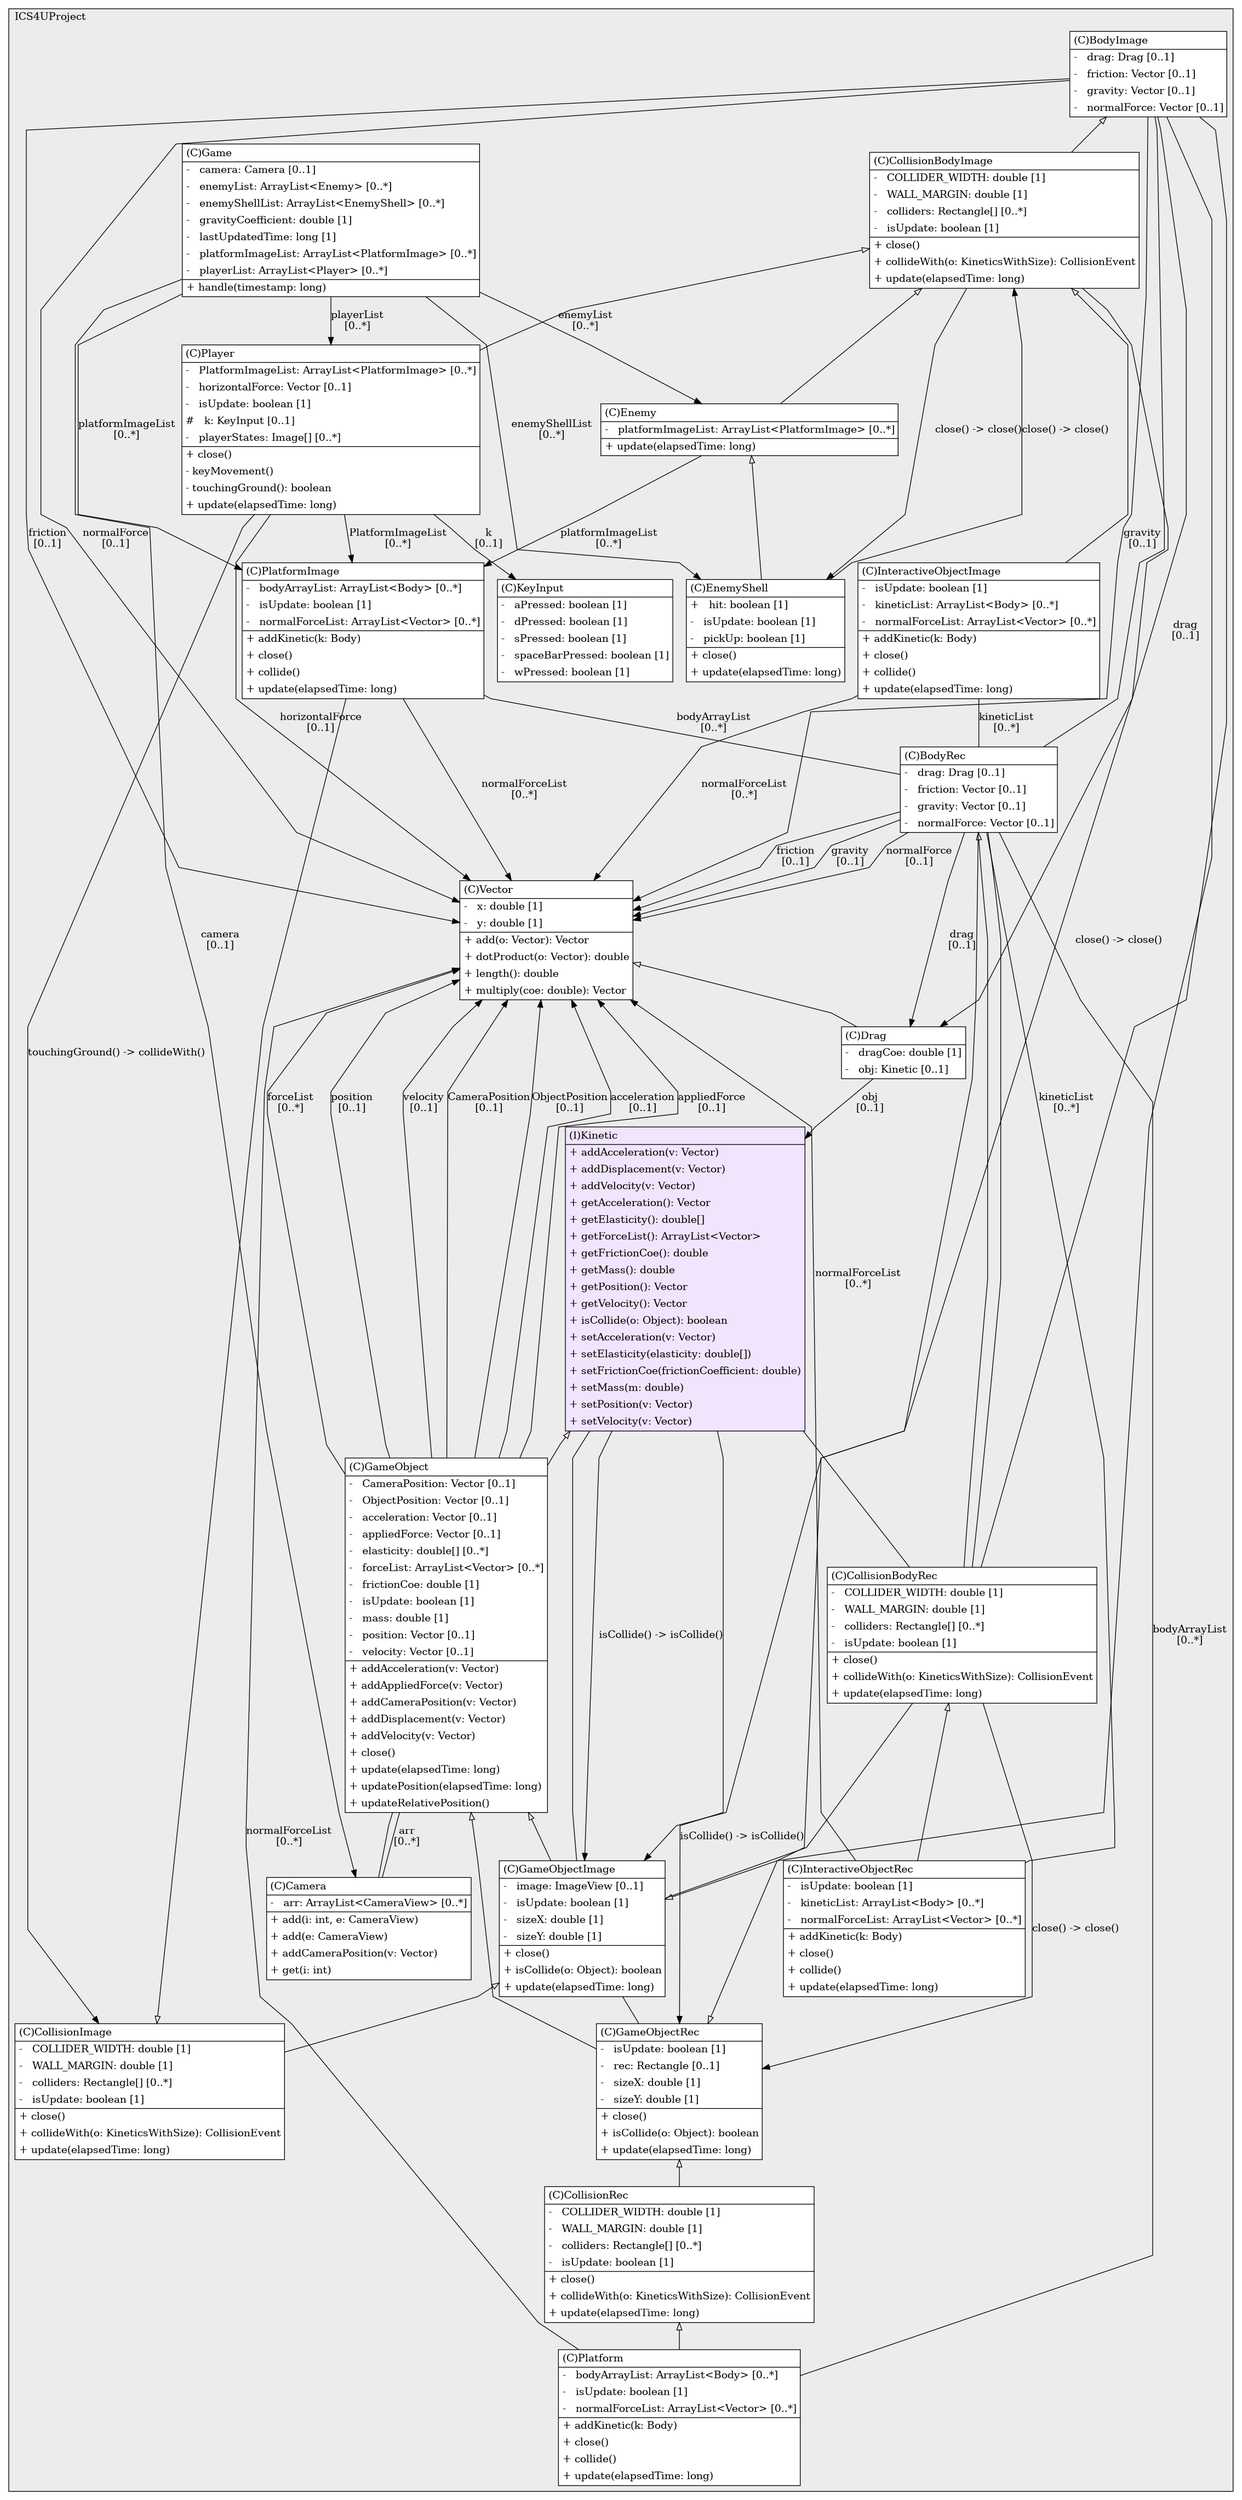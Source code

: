 @startuml

/' diagram meta data start
config=StructureConfiguration;
{
  "projectClassification": {
    "searchMode": "OpenProject", // OpenProject, AllProjects
    "includedProjects": "",
    "pathEndKeywords": "*.impl",
    "isClientPath": "",
    "isClientName": "",
    "isTestPath": "",
    "isTestName": "",
    "isMappingPath": "",
    "isMappingName": "",
    "isDataAccessPath": "",
    "isDataAccessName": "",
    "isDataStructurePath": "",
    "isDataStructureName": "",
    "isInterfaceStructuresPath": "",
    "isInterfaceStructuresName": "",
    "isEntryPointPath": "",
    "isEntryPointName": "",
    "treatFinalFieldsAsMandatory": false
  },
  "graphRestriction": {
    "classPackageExcludeFilter": "",
    "classPackageIncludeFilter": "",
    "classNameExcludeFilter": "",
    "classNameIncludeFilter": "",
    "methodNameExcludeFilter": "",
    "methodNameIncludeFilter": "",
    "removeByInheritance": "", // inheritance/annotation based filtering is done in a second step
    "removeByAnnotation": "",
    "removeByClassPackage": "", // cleanup the graph after inheritance/annotation based filtering is done
    "removeByClassName": "",
    "cutMappings": false,
    "cutEnum": true,
    "cutTests": true,
    "cutClient": true,
    "cutDataAccess": true,
    "cutInterfaceStructures": true,
    "cutDataStructures": true,
    "cutGetterAndSetter": true,
    "cutConstructors": true
  },
  "graphTraversal": {
    "forwardDepth": 12,
    "backwardDepth": 8,
    "classPackageExcludeFilter": "",
    "classPackageIncludeFilter": "",
    "classNameExcludeFilter": "",
    "classNameIncludeFilter": "",
    "methodNameExcludeFilter": "",
    "methodNameIncludeFilter": "",
    "hideMappings": false,
    "hideDataStructures": false,
    "hidePrivateMethods": true,
    "hideInterfaceCalls": true, // indirection: implementation -> interface (is hidden) -> implementation
    "onlyShowApplicationEntryPoints": false, // root node is included
    "useMethodCallsForStructureDiagram": "ForwardOnly" // ForwardOnly, BothDirections, No
  },
  "details": {
    "aggregation": "GroupByClass", // ByClass, GroupByClass, None
    "showClassGenericTypes": true,
    "showMethods": true,
    "showMethodParameterNames": true,
    "showMethodParameterTypes": true,
    "showMethodReturnType": true,
    "showPackageLevels": 2,
    "showDetailedClassStructure": true
  },
  "rootClass": "ICS4UProject.Kinetic",
  "extensionCallbackMethod": "" // qualified.class.name#methodName - signature: public static String method(String)
}
diagram meta data end '/



digraph g {
    rankdir="TB"
    splines=polyline
    

'nodes 
subgraph cluster_1237709535 { 
   	label=ICS4UProject
	labeljust=l
	fillcolor="#ececec"
	style=filled
   
   BodyImage1237709535[
	label=<<TABLE BORDER="1" CELLBORDER="0" CELLPADDING="4" CELLSPACING="0">
<TR><TD ALIGN="LEFT" >(C)BodyImage</TD></TR>
<HR/>
<TR><TD ALIGN="LEFT" >-   drag: Drag [0..1]</TD></TR>
<TR><TD ALIGN="LEFT" >-   friction: Vector [0..1]</TD></TR>
<TR><TD ALIGN="LEFT" >-   gravity: Vector [0..1]</TD></TR>
<TR><TD ALIGN="LEFT" >-   normalForce: Vector [0..1]</TD></TR>
</TABLE>>
	style=filled
	margin=0
	shape=plaintext
	fillcolor="#FFFFFF"
];

BodyRec1237709535[
	label=<<TABLE BORDER="1" CELLBORDER="0" CELLPADDING="4" CELLSPACING="0">
<TR><TD ALIGN="LEFT" >(C)BodyRec</TD></TR>
<HR/>
<TR><TD ALIGN="LEFT" >-   drag: Drag [0..1]</TD></TR>
<TR><TD ALIGN="LEFT" >-   friction: Vector [0..1]</TD></TR>
<TR><TD ALIGN="LEFT" >-   gravity: Vector [0..1]</TD></TR>
<TR><TD ALIGN="LEFT" >-   normalForce: Vector [0..1]</TD></TR>
</TABLE>>
	style=filled
	margin=0
	shape=plaintext
	fillcolor="#FFFFFF"
];

Camera1237709535[
	label=<<TABLE BORDER="1" CELLBORDER="0" CELLPADDING="4" CELLSPACING="0">
<TR><TD ALIGN="LEFT" >(C)Camera</TD></TR>
<HR/>
<TR><TD ALIGN="LEFT" >-   arr: ArrayList&lt;CameraView&gt; [0..*]</TD></TR>
<HR/>
<TR><TD ALIGN="LEFT" >+ add(i: int, e: CameraView)</TD></TR>
<TR><TD ALIGN="LEFT" >+ add(e: CameraView)</TD></TR>
<TR><TD ALIGN="LEFT" >+ addCameraPosition(v: Vector)</TD></TR>
<TR><TD ALIGN="LEFT" >+ get(i: int)</TD></TR>
</TABLE>>
	style=filled
	margin=0
	shape=plaintext
	fillcolor="#FFFFFF"
];

CollisionBodyImage1237709535[
	label=<<TABLE BORDER="1" CELLBORDER="0" CELLPADDING="4" CELLSPACING="0">
<TR><TD ALIGN="LEFT" >(C)CollisionBodyImage</TD></TR>
<HR/>
<TR><TD ALIGN="LEFT" >-   COLLIDER_WIDTH: double [1]</TD></TR>
<TR><TD ALIGN="LEFT" >-   WALL_MARGIN: double [1]</TD></TR>
<TR><TD ALIGN="LEFT" >-   colliders: Rectangle[] [0..*]</TD></TR>
<TR><TD ALIGN="LEFT" >-   isUpdate: boolean [1]</TD></TR>
<HR/>
<TR><TD ALIGN="LEFT" >+ close()</TD></TR>
<TR><TD ALIGN="LEFT" >+ collideWith(o: KineticsWithSize): CollisionEvent</TD></TR>
<TR><TD ALIGN="LEFT" >+ update(elapsedTime: long)</TD></TR>
</TABLE>>
	style=filled
	margin=0
	shape=plaintext
	fillcolor="#FFFFFF"
];

CollisionBodyRec1237709535[
	label=<<TABLE BORDER="1" CELLBORDER="0" CELLPADDING="4" CELLSPACING="0">
<TR><TD ALIGN="LEFT" >(C)CollisionBodyRec</TD></TR>
<HR/>
<TR><TD ALIGN="LEFT" >-   COLLIDER_WIDTH: double [1]</TD></TR>
<TR><TD ALIGN="LEFT" >-   WALL_MARGIN: double [1]</TD></TR>
<TR><TD ALIGN="LEFT" >-   colliders: Rectangle[] [0..*]</TD></TR>
<TR><TD ALIGN="LEFT" >-   isUpdate: boolean [1]</TD></TR>
<HR/>
<TR><TD ALIGN="LEFT" >+ close()</TD></TR>
<TR><TD ALIGN="LEFT" >+ collideWith(o: KineticsWithSize): CollisionEvent</TD></TR>
<TR><TD ALIGN="LEFT" >+ update(elapsedTime: long)</TD></TR>
</TABLE>>
	style=filled
	margin=0
	shape=plaintext
	fillcolor="#FFFFFF"
];

CollisionImage1237709535[
	label=<<TABLE BORDER="1" CELLBORDER="0" CELLPADDING="4" CELLSPACING="0">
<TR><TD ALIGN="LEFT" >(C)CollisionImage</TD></TR>
<HR/>
<TR><TD ALIGN="LEFT" >-   COLLIDER_WIDTH: double [1]</TD></TR>
<TR><TD ALIGN="LEFT" >-   WALL_MARGIN: double [1]</TD></TR>
<TR><TD ALIGN="LEFT" >-   colliders: Rectangle[] [0..*]</TD></TR>
<TR><TD ALIGN="LEFT" >-   isUpdate: boolean [1]</TD></TR>
<HR/>
<TR><TD ALIGN="LEFT" >+ close()</TD></TR>
<TR><TD ALIGN="LEFT" >+ collideWith(o: KineticsWithSize): CollisionEvent</TD></TR>
<TR><TD ALIGN="LEFT" >+ update(elapsedTime: long)</TD></TR>
</TABLE>>
	style=filled
	margin=0
	shape=plaintext
	fillcolor="#FFFFFF"
];

CollisionRec1237709535[
	label=<<TABLE BORDER="1" CELLBORDER="0" CELLPADDING="4" CELLSPACING="0">
<TR><TD ALIGN="LEFT" >(C)CollisionRec</TD></TR>
<HR/>
<TR><TD ALIGN="LEFT" >-   COLLIDER_WIDTH: double [1]</TD></TR>
<TR><TD ALIGN="LEFT" >-   WALL_MARGIN: double [1]</TD></TR>
<TR><TD ALIGN="LEFT" >-   colliders: Rectangle[] [0..*]</TD></TR>
<TR><TD ALIGN="LEFT" >-   isUpdate: boolean [1]</TD></TR>
<HR/>
<TR><TD ALIGN="LEFT" >+ close()</TD></TR>
<TR><TD ALIGN="LEFT" >+ collideWith(o: KineticsWithSize): CollisionEvent</TD></TR>
<TR><TD ALIGN="LEFT" >+ update(elapsedTime: long)</TD></TR>
</TABLE>>
	style=filled
	margin=0
	shape=plaintext
	fillcolor="#FFFFFF"
];

Drag1237709535[
	label=<<TABLE BORDER="1" CELLBORDER="0" CELLPADDING="4" CELLSPACING="0">
<TR><TD ALIGN="LEFT" >(C)Drag</TD></TR>
<HR/>
<TR><TD ALIGN="LEFT" >-   dragCoe: double [1]</TD></TR>
<TR><TD ALIGN="LEFT" >-   obj: Kinetic [0..1]</TD></TR>
</TABLE>>
	style=filled
	margin=0
	shape=plaintext
	fillcolor="#FFFFFF"
];

Enemy1237709535[
	label=<<TABLE BORDER="1" CELLBORDER="0" CELLPADDING="4" CELLSPACING="0">
<TR><TD ALIGN="LEFT" >(C)Enemy</TD></TR>
<HR/>
<TR><TD ALIGN="LEFT" >-   platformImageList: ArrayList&lt;PlatformImage&gt; [0..*]</TD></TR>
<HR/>
<TR><TD ALIGN="LEFT" >+ update(elapsedTime: long)</TD></TR>
</TABLE>>
	style=filled
	margin=0
	shape=plaintext
	fillcolor="#FFFFFF"
];

EnemyShell1237709535[
	label=<<TABLE BORDER="1" CELLBORDER="0" CELLPADDING="4" CELLSPACING="0">
<TR><TD ALIGN="LEFT" >(C)EnemyShell</TD></TR>
<HR/>
<TR><TD ALIGN="LEFT" >+   hit: boolean [1]</TD></TR>
<TR><TD ALIGN="LEFT" >-   isUpdate: boolean [1]</TD></TR>
<TR><TD ALIGN="LEFT" >-   pickUp: boolean [1]</TD></TR>
<HR/>
<TR><TD ALIGN="LEFT" >+ close()</TD></TR>
<TR><TD ALIGN="LEFT" >+ update(elapsedTime: long)</TD></TR>
</TABLE>>
	style=filled
	margin=0
	shape=plaintext
	fillcolor="#FFFFFF"
];

Game1237709535[
	label=<<TABLE BORDER="1" CELLBORDER="0" CELLPADDING="4" CELLSPACING="0">
<TR><TD ALIGN="LEFT" >(C)Game</TD></TR>
<HR/>
<TR><TD ALIGN="LEFT" >-   camera: Camera [0..1]</TD></TR>
<TR><TD ALIGN="LEFT" >-   enemyList: ArrayList&lt;Enemy&gt; [0..*]</TD></TR>
<TR><TD ALIGN="LEFT" >-   enemyShellList: ArrayList&lt;EnemyShell&gt; [0..*]</TD></TR>
<TR><TD ALIGN="LEFT" >-   gravityCoefficient: double [1]</TD></TR>
<TR><TD ALIGN="LEFT" >-   lastUpdatedTime: long [1]</TD></TR>
<TR><TD ALIGN="LEFT" >-   platformImageList: ArrayList&lt;PlatformImage&gt; [0..*]</TD></TR>
<TR><TD ALIGN="LEFT" >-   playerList: ArrayList&lt;Player&gt; [0..*]</TD></TR>
<HR/>
<TR><TD ALIGN="LEFT" >+ handle(timestamp: long)</TD></TR>
</TABLE>>
	style=filled
	margin=0
	shape=plaintext
	fillcolor="#FFFFFF"
];

GameObject1237709535[
	label=<<TABLE BORDER="1" CELLBORDER="0" CELLPADDING="4" CELLSPACING="0">
<TR><TD ALIGN="LEFT" >(C)GameObject</TD></TR>
<HR/>
<TR><TD ALIGN="LEFT" >-   CameraPosition: Vector [0..1]</TD></TR>
<TR><TD ALIGN="LEFT" >-   ObjectPosition: Vector [0..1]</TD></TR>
<TR><TD ALIGN="LEFT" >-   acceleration: Vector [0..1]</TD></TR>
<TR><TD ALIGN="LEFT" >-   appliedForce: Vector [0..1]</TD></TR>
<TR><TD ALIGN="LEFT" >-   elasticity: double[] [0..*]</TD></TR>
<TR><TD ALIGN="LEFT" >-   forceList: ArrayList&lt;Vector&gt; [0..*]</TD></TR>
<TR><TD ALIGN="LEFT" >-   frictionCoe: double [1]</TD></TR>
<TR><TD ALIGN="LEFT" >-   isUpdate: boolean [1]</TD></TR>
<TR><TD ALIGN="LEFT" >-   mass: double [1]</TD></TR>
<TR><TD ALIGN="LEFT" >-   position: Vector [0..1]</TD></TR>
<TR><TD ALIGN="LEFT" >-   velocity: Vector [0..1]</TD></TR>
<HR/>
<TR><TD ALIGN="LEFT" >+ addAcceleration(v: Vector)</TD></TR>
<TR><TD ALIGN="LEFT" >+ addAppliedForce(v: Vector)</TD></TR>
<TR><TD ALIGN="LEFT" >+ addCameraPosition(v: Vector)</TD></TR>
<TR><TD ALIGN="LEFT" >+ addDisplacement(v: Vector)</TD></TR>
<TR><TD ALIGN="LEFT" >+ addVelocity(v: Vector)</TD></TR>
<TR><TD ALIGN="LEFT" >+ close()</TD></TR>
<TR><TD ALIGN="LEFT" >+ update(elapsedTime: long)</TD></TR>
<TR><TD ALIGN="LEFT" >+ updatePosition(elapsedTime: long)</TD></TR>
<TR><TD ALIGN="LEFT" >+ updateRelativePosition()</TD></TR>
</TABLE>>
	style=filled
	margin=0
	shape=plaintext
	fillcolor="#FFFFFF"
];

GameObjectImage1237709535[
	label=<<TABLE BORDER="1" CELLBORDER="0" CELLPADDING="4" CELLSPACING="0">
<TR><TD ALIGN="LEFT" >(C)GameObjectImage</TD></TR>
<HR/>
<TR><TD ALIGN="LEFT" >-   image: ImageView [0..1]</TD></TR>
<TR><TD ALIGN="LEFT" >-   isUpdate: boolean [1]</TD></TR>
<TR><TD ALIGN="LEFT" >-   sizeX: double [1]</TD></TR>
<TR><TD ALIGN="LEFT" >-   sizeY: double [1]</TD></TR>
<HR/>
<TR><TD ALIGN="LEFT" >+ close()</TD></TR>
<TR><TD ALIGN="LEFT" >+ isCollide(o: Object): boolean</TD></TR>
<TR><TD ALIGN="LEFT" >+ update(elapsedTime: long)</TD></TR>
</TABLE>>
	style=filled
	margin=0
	shape=plaintext
	fillcolor="#FFFFFF"
];

GameObjectRec1237709535[
	label=<<TABLE BORDER="1" CELLBORDER="0" CELLPADDING="4" CELLSPACING="0">
<TR><TD ALIGN="LEFT" >(C)GameObjectRec</TD></TR>
<HR/>
<TR><TD ALIGN="LEFT" >-   isUpdate: boolean [1]</TD></TR>
<TR><TD ALIGN="LEFT" >-   rec: Rectangle [0..1]</TD></TR>
<TR><TD ALIGN="LEFT" >-   sizeX: double [1]</TD></TR>
<TR><TD ALIGN="LEFT" >-   sizeY: double [1]</TD></TR>
<HR/>
<TR><TD ALIGN="LEFT" >+ close()</TD></TR>
<TR><TD ALIGN="LEFT" >+ isCollide(o: Object): boolean</TD></TR>
<TR><TD ALIGN="LEFT" >+ update(elapsedTime: long)</TD></TR>
</TABLE>>
	style=filled
	margin=0
	shape=plaintext
	fillcolor="#FFFFFF"
];

InteractiveObjectImage1237709535[
	label=<<TABLE BORDER="1" CELLBORDER="0" CELLPADDING="4" CELLSPACING="0">
<TR><TD ALIGN="LEFT" >(C)InteractiveObjectImage</TD></TR>
<HR/>
<TR><TD ALIGN="LEFT" >-   isUpdate: boolean [1]</TD></TR>
<TR><TD ALIGN="LEFT" >-   kineticList: ArrayList&lt;Body&gt; [0..*]</TD></TR>
<TR><TD ALIGN="LEFT" >-   normalForceList: ArrayList&lt;Vector&gt; [0..*]</TD></TR>
<HR/>
<TR><TD ALIGN="LEFT" >+ addKinetic(k: Body)</TD></TR>
<TR><TD ALIGN="LEFT" >+ close()</TD></TR>
<TR><TD ALIGN="LEFT" >+ collide()</TD></TR>
<TR><TD ALIGN="LEFT" >+ update(elapsedTime: long)</TD></TR>
</TABLE>>
	style=filled
	margin=0
	shape=plaintext
	fillcolor="#FFFFFF"
];

InteractiveObjectRec1237709535[
	label=<<TABLE BORDER="1" CELLBORDER="0" CELLPADDING="4" CELLSPACING="0">
<TR><TD ALIGN="LEFT" >(C)InteractiveObjectRec</TD></TR>
<HR/>
<TR><TD ALIGN="LEFT" >-   isUpdate: boolean [1]</TD></TR>
<TR><TD ALIGN="LEFT" >-   kineticList: ArrayList&lt;Body&gt; [0..*]</TD></TR>
<TR><TD ALIGN="LEFT" >-   normalForceList: ArrayList&lt;Vector&gt; [0..*]</TD></TR>
<HR/>
<TR><TD ALIGN="LEFT" >+ addKinetic(k: Body)</TD></TR>
<TR><TD ALIGN="LEFT" >+ close()</TD></TR>
<TR><TD ALIGN="LEFT" >+ collide()</TD></TR>
<TR><TD ALIGN="LEFT" >+ update(elapsedTime: long)</TD></TR>
</TABLE>>
	style=filled
	margin=0
	shape=plaintext
	fillcolor="#FFFFFF"
];

KeyInput1237709535[
	label=<<TABLE BORDER="1" CELLBORDER="0" CELLPADDING="4" CELLSPACING="0">
<TR><TD ALIGN="LEFT" >(C)KeyInput</TD></TR>
<HR/>
<TR><TD ALIGN="LEFT" >-   aPressed: boolean [1]</TD></TR>
<TR><TD ALIGN="LEFT" >-   dPressed: boolean [1]</TD></TR>
<TR><TD ALIGN="LEFT" >-   sPressed: boolean [1]</TD></TR>
<TR><TD ALIGN="LEFT" >-   spaceBarPressed: boolean [1]</TD></TR>
<TR><TD ALIGN="LEFT" >-   wPressed: boolean [1]</TD></TR>
</TABLE>>
	style=filled
	margin=0
	shape=plaintext
	fillcolor="#FFFFFF"
];

Kinetic1237709535[
	label=<<TABLE BORDER="1" CELLBORDER="0" CELLPADDING="4" CELLSPACING="0">
<TR><TD ALIGN="LEFT" >(I)Kinetic</TD></TR>
<HR/>
<TR><TD ALIGN="LEFT" >+ addAcceleration(v: Vector)</TD></TR>
<TR><TD ALIGN="LEFT" >+ addDisplacement(v: Vector)</TD></TR>
<TR><TD ALIGN="LEFT" >+ addVelocity(v: Vector)</TD></TR>
<TR><TD ALIGN="LEFT" >+ getAcceleration(): Vector</TD></TR>
<TR><TD ALIGN="LEFT" >+ getElasticity(): double[]</TD></TR>
<TR><TD ALIGN="LEFT" >+ getForceList(): ArrayList&lt;Vector&gt;</TD></TR>
<TR><TD ALIGN="LEFT" >+ getFrictionCoe(): double</TD></TR>
<TR><TD ALIGN="LEFT" >+ getMass(): double</TD></TR>
<TR><TD ALIGN="LEFT" >+ getPosition(): Vector</TD></TR>
<TR><TD ALIGN="LEFT" >+ getVelocity(): Vector</TD></TR>
<TR><TD ALIGN="LEFT" >+ isCollide(o: Object): boolean</TD></TR>
<TR><TD ALIGN="LEFT" >+ setAcceleration(v: Vector)</TD></TR>
<TR><TD ALIGN="LEFT" >+ setElasticity(elasticity: double[])</TD></TR>
<TR><TD ALIGN="LEFT" >+ setFrictionCoe(frictionCoefficient: double)</TD></TR>
<TR><TD ALIGN="LEFT" >+ setMass(m: double)</TD></TR>
<TR><TD ALIGN="LEFT" >+ setPosition(v: Vector)</TD></TR>
<TR><TD ALIGN="LEFT" >+ setVelocity(v: Vector)</TD></TR>
</TABLE>>
	style=filled
	margin=0
	shape=plaintext
	fillcolor="#F1E5FD"
];

Platform1237709535[
	label=<<TABLE BORDER="1" CELLBORDER="0" CELLPADDING="4" CELLSPACING="0">
<TR><TD ALIGN="LEFT" >(C)Platform</TD></TR>
<HR/>
<TR><TD ALIGN="LEFT" >-   bodyArrayList: ArrayList&lt;Body&gt; [0..*]</TD></TR>
<TR><TD ALIGN="LEFT" >-   isUpdate: boolean [1]</TD></TR>
<TR><TD ALIGN="LEFT" >-   normalForceList: ArrayList&lt;Vector&gt; [0..*]</TD></TR>
<HR/>
<TR><TD ALIGN="LEFT" >+ addKinetic(k: Body)</TD></TR>
<TR><TD ALIGN="LEFT" >+ close()</TD></TR>
<TR><TD ALIGN="LEFT" >+ collide()</TD></TR>
<TR><TD ALIGN="LEFT" >+ update(elapsedTime: long)</TD></TR>
</TABLE>>
	style=filled
	margin=0
	shape=plaintext
	fillcolor="#FFFFFF"
];

PlatformImage1237709535[
	label=<<TABLE BORDER="1" CELLBORDER="0" CELLPADDING="4" CELLSPACING="0">
<TR><TD ALIGN="LEFT" >(C)PlatformImage</TD></TR>
<HR/>
<TR><TD ALIGN="LEFT" >-   bodyArrayList: ArrayList&lt;Body&gt; [0..*]</TD></TR>
<TR><TD ALIGN="LEFT" >-   isUpdate: boolean [1]</TD></TR>
<TR><TD ALIGN="LEFT" >-   normalForceList: ArrayList&lt;Vector&gt; [0..*]</TD></TR>
<HR/>
<TR><TD ALIGN="LEFT" >+ addKinetic(k: Body)</TD></TR>
<TR><TD ALIGN="LEFT" >+ close()</TD></TR>
<TR><TD ALIGN="LEFT" >+ collide()</TD></TR>
<TR><TD ALIGN="LEFT" >+ update(elapsedTime: long)</TD></TR>
</TABLE>>
	style=filled
	margin=0
	shape=plaintext
	fillcolor="#FFFFFF"
];

Player1237709535[
	label=<<TABLE BORDER="1" CELLBORDER="0" CELLPADDING="4" CELLSPACING="0">
<TR><TD ALIGN="LEFT" >(C)Player</TD></TR>
<HR/>
<TR><TD ALIGN="LEFT" >-   PlatformImageList: ArrayList&lt;PlatformImage&gt; [0..*]</TD></TR>
<TR><TD ALIGN="LEFT" >-   horizontalForce: Vector [0..1]</TD></TR>
<TR><TD ALIGN="LEFT" >-   isUpdate: boolean [1]</TD></TR>
<TR><TD ALIGN="LEFT" >#   k: KeyInput [0..1]</TD></TR>
<TR><TD ALIGN="LEFT" >-   playerStates: Image[] [0..*]</TD></TR>
<HR/>
<TR><TD ALIGN="LEFT" >+ close()</TD></TR>
<TR><TD ALIGN="LEFT" >- keyMovement()</TD></TR>
<TR><TD ALIGN="LEFT" >- touchingGround(): boolean</TD></TR>
<TR><TD ALIGN="LEFT" >+ update(elapsedTime: long)</TD></TR>
</TABLE>>
	style=filled
	margin=0
	shape=plaintext
	fillcolor="#FFFFFF"
];

Vector1237709535[
	label=<<TABLE BORDER="1" CELLBORDER="0" CELLPADDING="4" CELLSPACING="0">
<TR><TD ALIGN="LEFT" >(C)Vector</TD></TR>
<HR/>
<TR><TD ALIGN="LEFT" >-   x: double [1]</TD></TR>
<TR><TD ALIGN="LEFT" >-   y: double [1]</TD></TR>
<HR/>
<TR><TD ALIGN="LEFT" >+ add(o: Vector): Vector</TD></TR>
<TR><TD ALIGN="LEFT" >+ dotProduct(o: Vector): double</TD></TR>
<TR><TD ALIGN="LEFT" >+ length(): double</TD></TR>
<TR><TD ALIGN="LEFT" >+ multiply(coe: double): Vector</TD></TR>
</TABLE>>
	style=filled
	margin=0
	shape=plaintext
	fillcolor="#FFFFFF"
];
} 

'edges    
BodyImage1237709535 -> CollisionBodyImage1237709535[arrowhead=none, arrowtail=empty, dir=both];
BodyImage1237709535 -> Drag1237709535[label="drag
[0..1]"];
BodyImage1237709535 -> Vector1237709535[label="friction
[0..1]"];
BodyImage1237709535 -> Vector1237709535[label="gravity
[0..1]"];
BodyImage1237709535 -> Vector1237709535[label="normalForce
[0..1]"];
BodyRec1237709535 -> BodyImage1237709535[arrowhead=none];
BodyRec1237709535 -> CollisionBodyRec1237709535[arrowhead=none, arrowtail=empty, dir=both];
BodyRec1237709535 -> Drag1237709535[label="drag
[0..1]"];
BodyRec1237709535 -> Vector1237709535[label="friction
[0..1]"];
BodyRec1237709535 -> Vector1237709535[label="gravity
[0..1]"];
BodyRec1237709535 -> Vector1237709535[label="normalForce
[0..1]"];
Camera1237709535 -> GameObject1237709535[label="arr
[0..*]", arrowhead=none];
CollisionBodyImage1237709535 -> Enemy1237709535[arrowhead=none, arrowtail=empty, dir=both];
CollisionBodyImage1237709535 -> EnemyShell1237709535[label="close() -> close()"];
CollisionBodyImage1237709535 -> GameObjectImage1237709535[label="close() -> close()"];
CollisionBodyImage1237709535 -> InteractiveObjectImage1237709535[arrowhead=none, arrowtail=empty, dir=both];
CollisionBodyImage1237709535 -> Player1237709535[arrowhead=none, arrowtail=empty, dir=both];
CollisionBodyRec1237709535 -> BodyImage1237709535[arrowhead=none];
CollisionBodyRec1237709535 -> BodyRec1237709535[arrowhead=none];
CollisionBodyRec1237709535 -> GameObjectImage1237709535[arrowhead=none];
CollisionBodyRec1237709535 -> GameObjectRec1237709535[label="close() -> close()"];
CollisionBodyRec1237709535 -> InteractiveObjectRec1237709535[arrowhead=none, arrowtail=empty, dir=both];
CollisionImage1237709535 -> PlatformImage1237709535[arrowhead=none, arrowtail=empty, dir=both];
CollisionRec1237709535 -> Platform1237709535[arrowhead=none, arrowtail=empty, dir=both];
Drag1237709535 -> Kinetic1237709535[label="obj
[0..1]"];
Enemy1237709535 -> EnemyShell1237709535[arrowhead=none, arrowtail=empty, dir=both];
Enemy1237709535 -> PlatformImage1237709535[label="platformImageList
[0..*]"];
EnemyShell1237709535 -> CollisionBodyImage1237709535[label="close() -> close()"];
Game1237709535 -> Camera1237709535[label="camera
[0..1]"];
Game1237709535 -> Enemy1237709535[label="enemyList
[0..*]"];
Game1237709535 -> EnemyShell1237709535[label="enemyShellList
[0..*]"];
Game1237709535 -> PlatformImage1237709535[label="platformImageList
[0..*]"];
Game1237709535 -> Player1237709535[label="playerList
[0..*]"];
GameObject1237709535 -> Camera1237709535[arrowhead=none];
GameObject1237709535 -> GameObjectImage1237709535[arrowhead=none, arrowtail=empty, dir=both];
GameObject1237709535 -> GameObjectRec1237709535[arrowhead=none, arrowtail=empty, dir=both];
GameObject1237709535 -> Vector1237709535[label="CameraPosition
[0..1]"];
GameObject1237709535 -> Vector1237709535[label="ObjectPosition
[0..1]"];
GameObject1237709535 -> Vector1237709535[label="acceleration
[0..1]"];
GameObject1237709535 -> Vector1237709535[label="appliedForce
[0..1]"];
GameObject1237709535 -> Vector1237709535[label="forceList
[0..*]"];
GameObject1237709535 -> Vector1237709535[label="position
[0..1]"];
GameObject1237709535 -> Vector1237709535[label="velocity
[0..1]"];
GameObjectImage1237709535 -> BodyImage1237709535[arrowhead=none, arrowtail=empty, dir=both];
GameObjectImage1237709535 -> CollisionImage1237709535[arrowhead=none, arrowtail=empty, dir=both];
GameObjectImage1237709535 -> GameObjectRec1237709535[arrowhead=none];
GameObjectRec1237709535 -> BodyRec1237709535[arrowhead=none, arrowtail=empty, dir=both];
GameObjectRec1237709535 -> CollisionRec1237709535[arrowhead=none, arrowtail=empty, dir=both];
InteractiveObjectImage1237709535 -> BodyRec1237709535[label="kineticList
[0..*]", arrowhead=none];
InteractiveObjectImage1237709535 -> Vector1237709535[label="normalForceList
[0..*]"];
InteractiveObjectRec1237709535 -> BodyRec1237709535[label="kineticList
[0..*]", arrowhead=none];
InteractiveObjectRec1237709535 -> Vector1237709535[label="normalForceList
[0..*]"];
Kinetic1237709535 -> CollisionBodyRec1237709535[arrowhead=none];
Kinetic1237709535 -> GameObject1237709535[arrowhead=none, arrowtail=empty, dir=both];
Kinetic1237709535 -> GameObjectImage1237709535[arrowhead=none];
Kinetic1237709535 -> GameObjectImage1237709535[label="isCollide() -> isCollide()"];
Kinetic1237709535 -> GameObjectRec1237709535[label="isCollide() -> isCollide()"];
Platform1237709535 -> BodyRec1237709535[label="bodyArrayList
[0..*]", arrowhead=none];
Platform1237709535 -> Vector1237709535[label="normalForceList
[0..*]"];
PlatformImage1237709535 -> BodyRec1237709535[label="bodyArrayList
[0..*]", arrowhead=none];
PlatformImage1237709535 -> Vector1237709535[label="normalForceList
[0..*]"];
Player1237709535 -> CollisionImage1237709535[label="touchingGround() -> collideWith()"];
Player1237709535 -> KeyInput1237709535[label="k
[0..1]"];
Player1237709535 -> PlatformImage1237709535[label="PlatformImageList
[0..*]"];
Player1237709535 -> Vector1237709535[label="horizontalForce
[0..1]"];
Vector1237709535 -> Drag1237709535[arrowhead=none, arrowtail=empty, dir=both];
    
}
@enduml